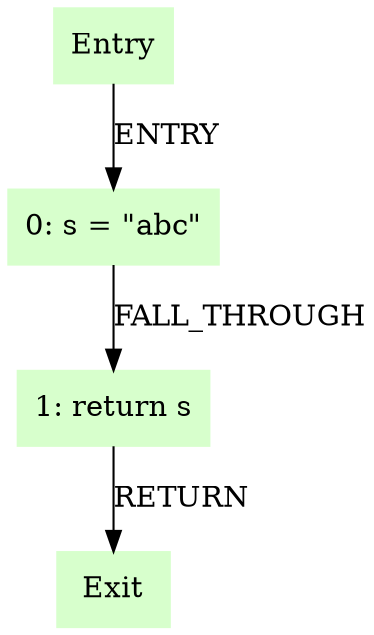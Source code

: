 digraph G {
  node [shape=box,style=filled,color=".3 .2 1.0"];
  "Entry";
  "0: s = \"abc\"";
  "1: return s";
  "Exit";
  "Entry" -> "0: s = \"abc\"" [label="ENTRY"];
  "0: s = \"abc\"" -> "1: return s" [label="FALL_THROUGH"];
  "1: return s" -> "Exit" [label="RETURN"];
}
